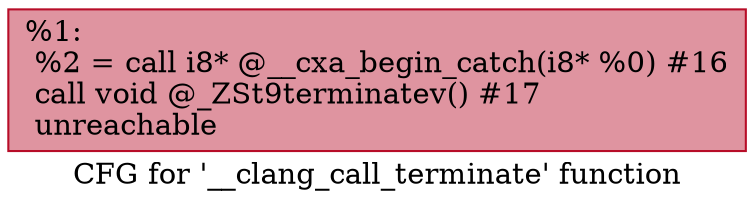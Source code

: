 digraph "CFG for '__clang_call_terminate' function" {
	label="CFG for '__clang_call_terminate' function";

	Node0x55ca994864b0 [shape=record,color="#b70d28ff", style=filled, fillcolor="#b70d2870",label="{%1:\l  %2 = call i8* @__cxa_begin_catch(i8* %0) #16\l  call void @_ZSt9terminatev() #17\l  unreachable\l}"];
}
